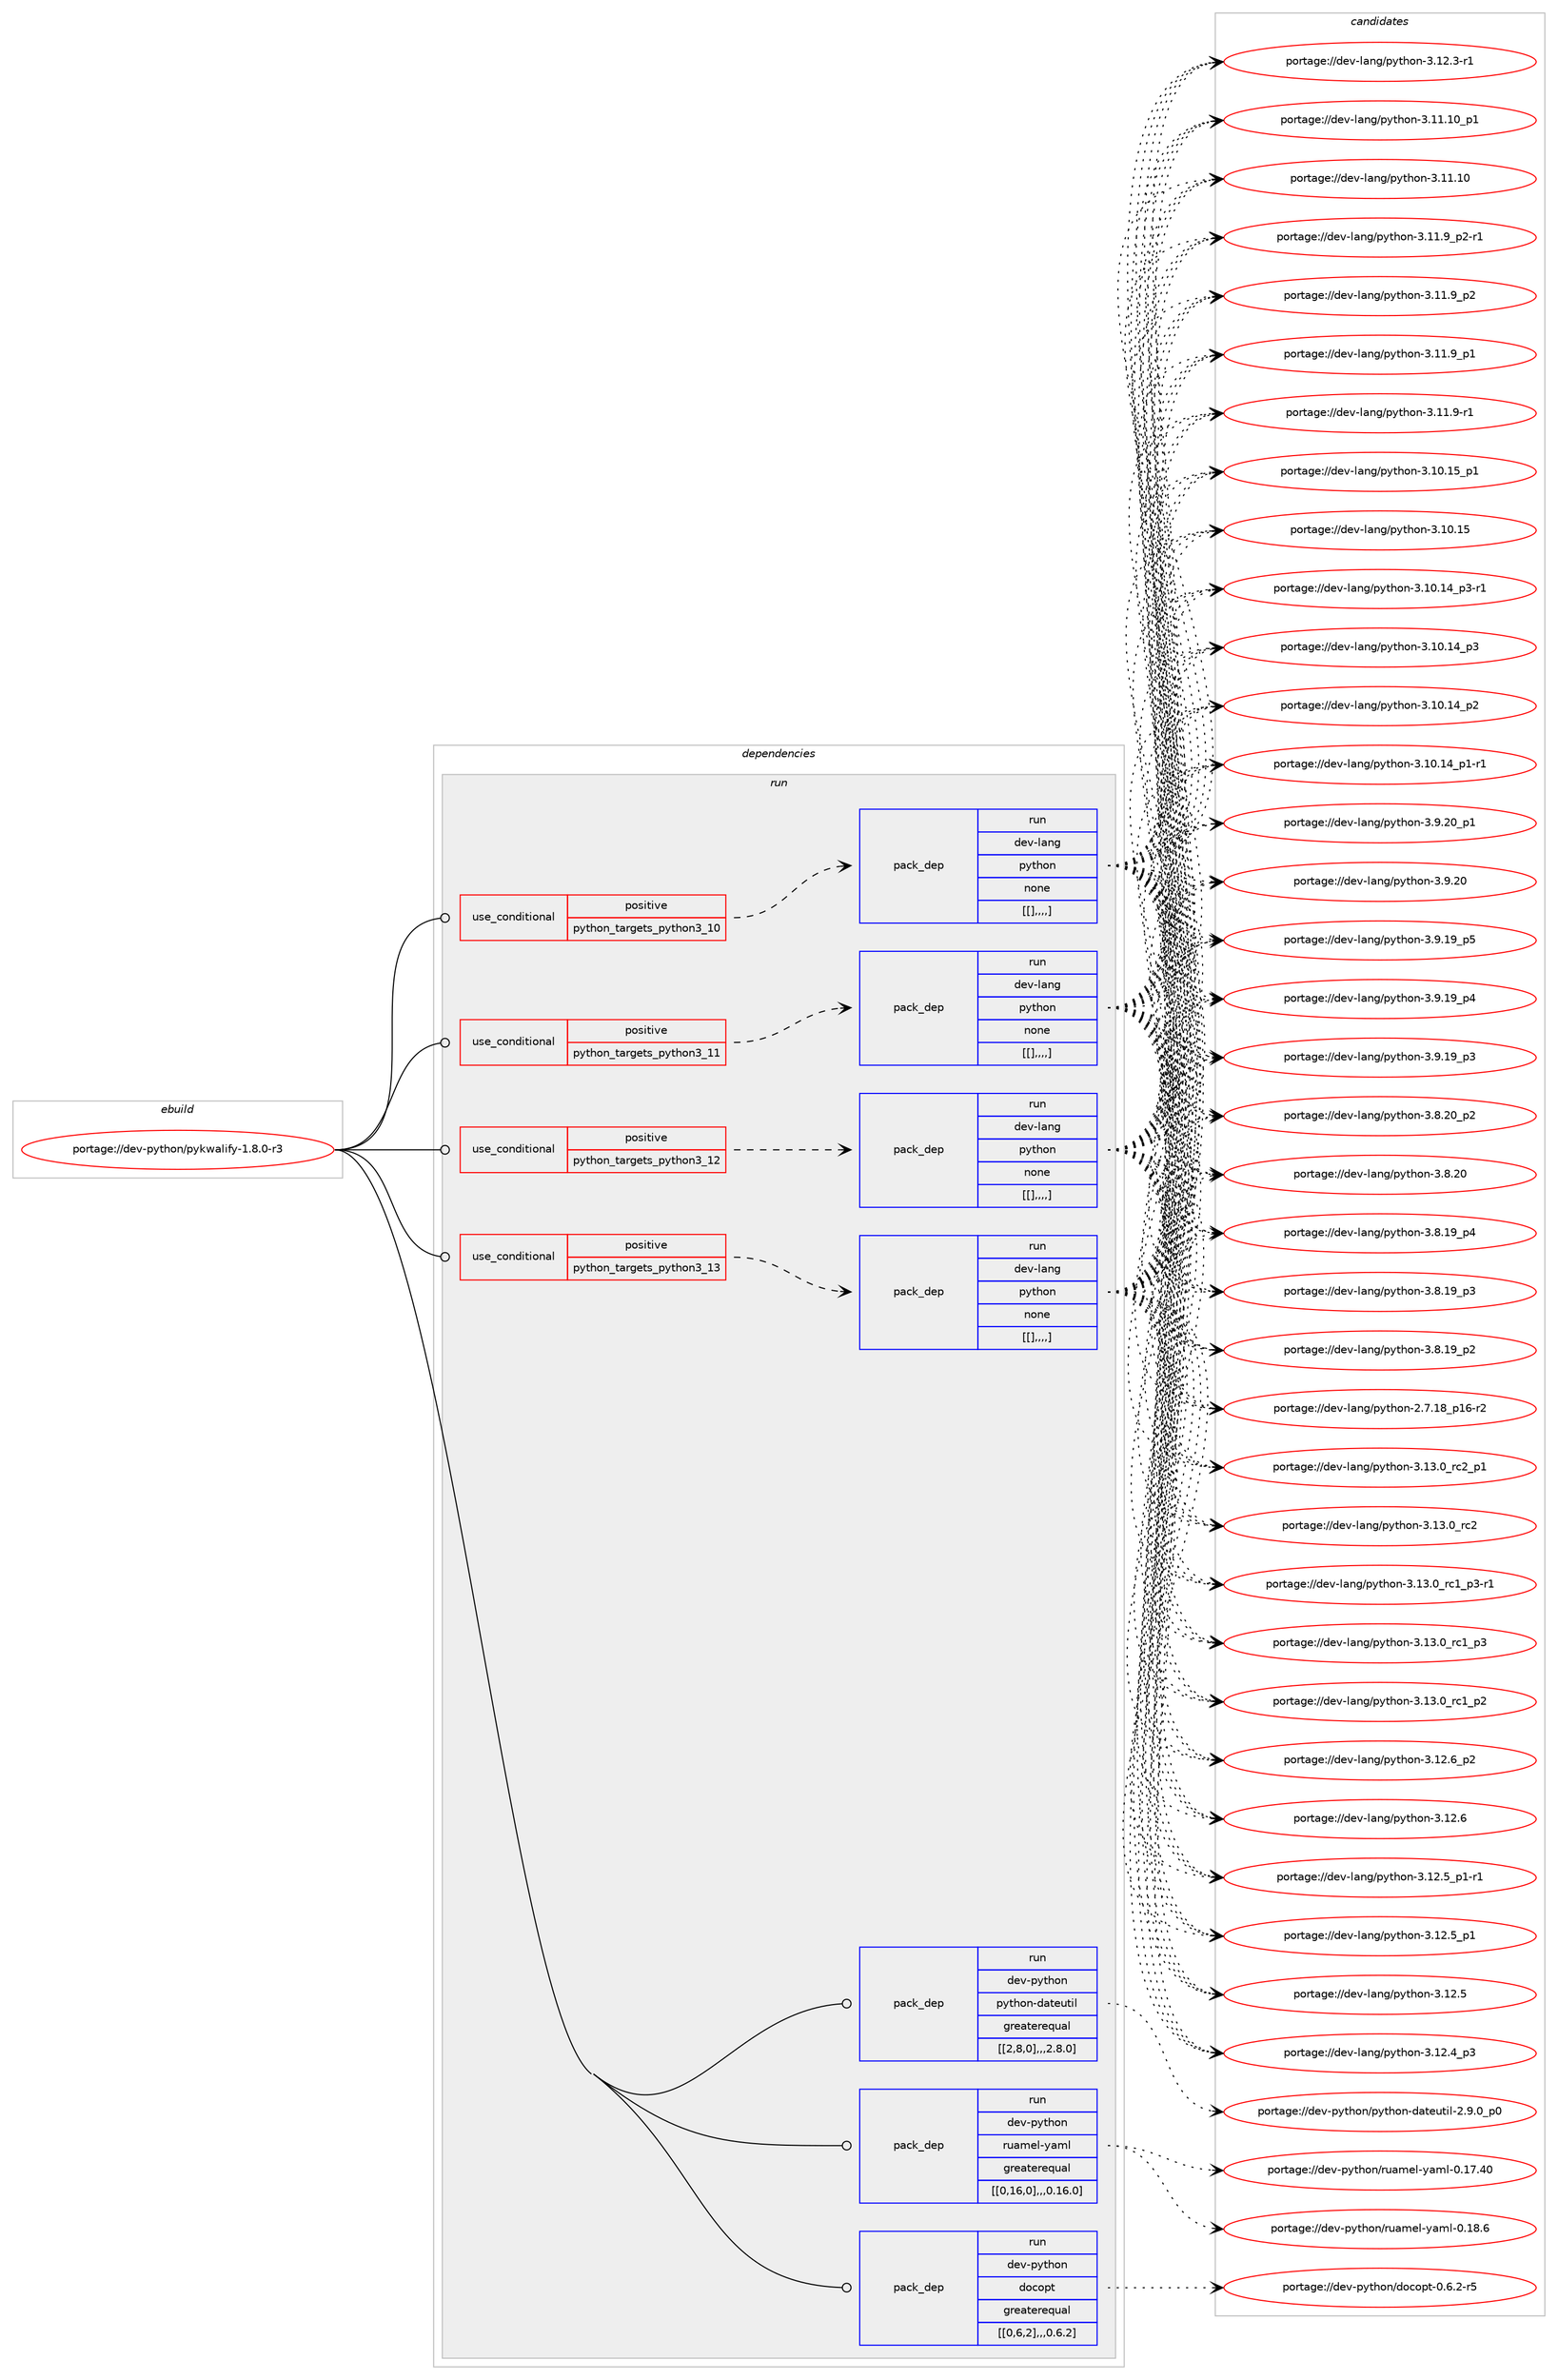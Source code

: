 digraph prolog {

# *************
# Graph options
# *************

newrank=true;
concentrate=true;
compound=true;
graph [rankdir=LR,fontname=Helvetica,fontsize=10,ranksep=1.5];#, ranksep=2.5, nodesep=0.2];
edge  [arrowhead=vee];
node  [fontname=Helvetica,fontsize=10];

# **********
# The ebuild
# **********

subgraph cluster_leftcol {
color=gray;
label=<<i>ebuild</i>>;
id [label="portage://dev-python/pykwalify-1.8.0-r3", color=red, width=4, href="../dev-python/pykwalify-1.8.0-r3.svg"];
}

# ****************
# The dependencies
# ****************

subgraph cluster_midcol {
color=gray;
label=<<i>dependencies</i>>;
subgraph cluster_compile {
fillcolor="#eeeeee";
style=filled;
label=<<i>compile</i>>;
}
subgraph cluster_compileandrun {
fillcolor="#eeeeee";
style=filled;
label=<<i>compile and run</i>>;
}
subgraph cluster_run {
fillcolor="#eeeeee";
style=filled;
label=<<i>run</i>>;
subgraph cond38529 {
dependency159506 [label=<<TABLE BORDER="0" CELLBORDER="1" CELLSPACING="0" CELLPADDING="4"><TR><TD ROWSPAN="3" CELLPADDING="10">use_conditional</TD></TR><TR><TD>positive</TD></TR><TR><TD>python_targets_python3_10</TD></TR></TABLE>>, shape=none, color=red];
subgraph pack119752 {
dependency159507 [label=<<TABLE BORDER="0" CELLBORDER="1" CELLSPACING="0" CELLPADDING="4" WIDTH="220"><TR><TD ROWSPAN="6" CELLPADDING="30">pack_dep</TD></TR><TR><TD WIDTH="110">run</TD></TR><TR><TD>dev-lang</TD></TR><TR><TD>python</TD></TR><TR><TD>none</TD></TR><TR><TD>[[],,,,]</TD></TR></TABLE>>, shape=none, color=blue];
}
dependency159506:e -> dependency159507:w [weight=20,style="dashed",arrowhead="vee"];
}
id:e -> dependency159506:w [weight=20,style="solid",arrowhead="odot"];
subgraph cond38530 {
dependency159508 [label=<<TABLE BORDER="0" CELLBORDER="1" CELLSPACING="0" CELLPADDING="4"><TR><TD ROWSPAN="3" CELLPADDING="10">use_conditional</TD></TR><TR><TD>positive</TD></TR><TR><TD>python_targets_python3_11</TD></TR></TABLE>>, shape=none, color=red];
subgraph pack119753 {
dependency159509 [label=<<TABLE BORDER="0" CELLBORDER="1" CELLSPACING="0" CELLPADDING="4" WIDTH="220"><TR><TD ROWSPAN="6" CELLPADDING="30">pack_dep</TD></TR><TR><TD WIDTH="110">run</TD></TR><TR><TD>dev-lang</TD></TR><TR><TD>python</TD></TR><TR><TD>none</TD></TR><TR><TD>[[],,,,]</TD></TR></TABLE>>, shape=none, color=blue];
}
dependency159508:e -> dependency159509:w [weight=20,style="dashed",arrowhead="vee"];
}
id:e -> dependency159508:w [weight=20,style="solid",arrowhead="odot"];
subgraph cond38531 {
dependency159510 [label=<<TABLE BORDER="0" CELLBORDER="1" CELLSPACING="0" CELLPADDING="4"><TR><TD ROWSPAN="3" CELLPADDING="10">use_conditional</TD></TR><TR><TD>positive</TD></TR><TR><TD>python_targets_python3_12</TD></TR></TABLE>>, shape=none, color=red];
subgraph pack119754 {
dependency159511 [label=<<TABLE BORDER="0" CELLBORDER="1" CELLSPACING="0" CELLPADDING="4" WIDTH="220"><TR><TD ROWSPAN="6" CELLPADDING="30">pack_dep</TD></TR><TR><TD WIDTH="110">run</TD></TR><TR><TD>dev-lang</TD></TR><TR><TD>python</TD></TR><TR><TD>none</TD></TR><TR><TD>[[],,,,]</TD></TR></TABLE>>, shape=none, color=blue];
}
dependency159510:e -> dependency159511:w [weight=20,style="dashed",arrowhead="vee"];
}
id:e -> dependency159510:w [weight=20,style="solid",arrowhead="odot"];
subgraph cond38532 {
dependency159512 [label=<<TABLE BORDER="0" CELLBORDER="1" CELLSPACING="0" CELLPADDING="4"><TR><TD ROWSPAN="3" CELLPADDING="10">use_conditional</TD></TR><TR><TD>positive</TD></TR><TR><TD>python_targets_python3_13</TD></TR></TABLE>>, shape=none, color=red];
subgraph pack119755 {
dependency159513 [label=<<TABLE BORDER="0" CELLBORDER="1" CELLSPACING="0" CELLPADDING="4" WIDTH="220"><TR><TD ROWSPAN="6" CELLPADDING="30">pack_dep</TD></TR><TR><TD WIDTH="110">run</TD></TR><TR><TD>dev-lang</TD></TR><TR><TD>python</TD></TR><TR><TD>none</TD></TR><TR><TD>[[],,,,]</TD></TR></TABLE>>, shape=none, color=blue];
}
dependency159512:e -> dependency159513:w [weight=20,style="dashed",arrowhead="vee"];
}
id:e -> dependency159512:w [weight=20,style="solid",arrowhead="odot"];
subgraph pack119756 {
dependency159514 [label=<<TABLE BORDER="0" CELLBORDER="1" CELLSPACING="0" CELLPADDING="4" WIDTH="220"><TR><TD ROWSPAN="6" CELLPADDING="30">pack_dep</TD></TR><TR><TD WIDTH="110">run</TD></TR><TR><TD>dev-python</TD></TR><TR><TD>docopt</TD></TR><TR><TD>greaterequal</TD></TR><TR><TD>[[0,6,2],,,0.6.2]</TD></TR></TABLE>>, shape=none, color=blue];
}
id:e -> dependency159514:w [weight=20,style="solid",arrowhead="odot"];
subgraph pack119757 {
dependency159515 [label=<<TABLE BORDER="0" CELLBORDER="1" CELLSPACING="0" CELLPADDING="4" WIDTH="220"><TR><TD ROWSPAN="6" CELLPADDING="30">pack_dep</TD></TR><TR><TD WIDTH="110">run</TD></TR><TR><TD>dev-python</TD></TR><TR><TD>python-dateutil</TD></TR><TR><TD>greaterequal</TD></TR><TR><TD>[[2,8,0],,,2.8.0]</TD></TR></TABLE>>, shape=none, color=blue];
}
id:e -> dependency159515:w [weight=20,style="solid",arrowhead="odot"];
subgraph pack119758 {
dependency159516 [label=<<TABLE BORDER="0" CELLBORDER="1" CELLSPACING="0" CELLPADDING="4" WIDTH="220"><TR><TD ROWSPAN="6" CELLPADDING="30">pack_dep</TD></TR><TR><TD WIDTH="110">run</TD></TR><TR><TD>dev-python</TD></TR><TR><TD>ruamel-yaml</TD></TR><TR><TD>greaterequal</TD></TR><TR><TD>[[0,16,0],,,0.16.0]</TD></TR></TABLE>>, shape=none, color=blue];
}
id:e -> dependency159516:w [weight=20,style="solid",arrowhead="odot"];
}
}

# **************
# The candidates
# **************

subgraph cluster_choices {
rank=same;
color=gray;
label=<<i>candidates</i>>;

subgraph choice119752 {
color=black;
nodesep=1;
choice100101118451089711010347112121116104111110455146495146489511499509511249 [label="portage://dev-lang/python-3.13.0_rc2_p1", color=red, width=4,href="../dev-lang/python-3.13.0_rc2_p1.svg"];
choice10010111845108971101034711212111610411111045514649514648951149950 [label="portage://dev-lang/python-3.13.0_rc2", color=red, width=4,href="../dev-lang/python-3.13.0_rc2.svg"];
choice1001011184510897110103471121211161041111104551464951464895114994995112514511449 [label="portage://dev-lang/python-3.13.0_rc1_p3-r1", color=red, width=4,href="../dev-lang/python-3.13.0_rc1_p3-r1.svg"];
choice100101118451089711010347112121116104111110455146495146489511499499511251 [label="portage://dev-lang/python-3.13.0_rc1_p3", color=red, width=4,href="../dev-lang/python-3.13.0_rc1_p3.svg"];
choice100101118451089711010347112121116104111110455146495146489511499499511250 [label="portage://dev-lang/python-3.13.0_rc1_p2", color=red, width=4,href="../dev-lang/python-3.13.0_rc1_p2.svg"];
choice100101118451089711010347112121116104111110455146495046549511250 [label="portage://dev-lang/python-3.12.6_p2", color=red, width=4,href="../dev-lang/python-3.12.6_p2.svg"];
choice10010111845108971101034711212111610411111045514649504654 [label="portage://dev-lang/python-3.12.6", color=red, width=4,href="../dev-lang/python-3.12.6.svg"];
choice1001011184510897110103471121211161041111104551464950465395112494511449 [label="portage://dev-lang/python-3.12.5_p1-r1", color=red, width=4,href="../dev-lang/python-3.12.5_p1-r1.svg"];
choice100101118451089711010347112121116104111110455146495046539511249 [label="portage://dev-lang/python-3.12.5_p1", color=red, width=4,href="../dev-lang/python-3.12.5_p1.svg"];
choice10010111845108971101034711212111610411111045514649504653 [label="portage://dev-lang/python-3.12.5", color=red, width=4,href="../dev-lang/python-3.12.5.svg"];
choice100101118451089711010347112121116104111110455146495046529511251 [label="portage://dev-lang/python-3.12.4_p3", color=red, width=4,href="../dev-lang/python-3.12.4_p3.svg"];
choice100101118451089711010347112121116104111110455146495046514511449 [label="portage://dev-lang/python-3.12.3-r1", color=red, width=4,href="../dev-lang/python-3.12.3-r1.svg"];
choice10010111845108971101034711212111610411111045514649494649489511249 [label="portage://dev-lang/python-3.11.10_p1", color=red, width=4,href="../dev-lang/python-3.11.10_p1.svg"];
choice1001011184510897110103471121211161041111104551464949464948 [label="portage://dev-lang/python-3.11.10", color=red, width=4,href="../dev-lang/python-3.11.10.svg"];
choice1001011184510897110103471121211161041111104551464949465795112504511449 [label="portage://dev-lang/python-3.11.9_p2-r1", color=red, width=4,href="../dev-lang/python-3.11.9_p2-r1.svg"];
choice100101118451089711010347112121116104111110455146494946579511250 [label="portage://dev-lang/python-3.11.9_p2", color=red, width=4,href="../dev-lang/python-3.11.9_p2.svg"];
choice100101118451089711010347112121116104111110455146494946579511249 [label="portage://dev-lang/python-3.11.9_p1", color=red, width=4,href="../dev-lang/python-3.11.9_p1.svg"];
choice100101118451089711010347112121116104111110455146494946574511449 [label="portage://dev-lang/python-3.11.9-r1", color=red, width=4,href="../dev-lang/python-3.11.9-r1.svg"];
choice10010111845108971101034711212111610411111045514649484649539511249 [label="portage://dev-lang/python-3.10.15_p1", color=red, width=4,href="../dev-lang/python-3.10.15_p1.svg"];
choice1001011184510897110103471121211161041111104551464948464953 [label="portage://dev-lang/python-3.10.15", color=red, width=4,href="../dev-lang/python-3.10.15.svg"];
choice100101118451089711010347112121116104111110455146494846495295112514511449 [label="portage://dev-lang/python-3.10.14_p3-r1", color=red, width=4,href="../dev-lang/python-3.10.14_p3-r1.svg"];
choice10010111845108971101034711212111610411111045514649484649529511251 [label="portage://dev-lang/python-3.10.14_p3", color=red, width=4,href="../dev-lang/python-3.10.14_p3.svg"];
choice10010111845108971101034711212111610411111045514649484649529511250 [label="portage://dev-lang/python-3.10.14_p2", color=red, width=4,href="../dev-lang/python-3.10.14_p2.svg"];
choice100101118451089711010347112121116104111110455146494846495295112494511449 [label="portage://dev-lang/python-3.10.14_p1-r1", color=red, width=4,href="../dev-lang/python-3.10.14_p1-r1.svg"];
choice100101118451089711010347112121116104111110455146574650489511249 [label="portage://dev-lang/python-3.9.20_p1", color=red, width=4,href="../dev-lang/python-3.9.20_p1.svg"];
choice10010111845108971101034711212111610411111045514657465048 [label="portage://dev-lang/python-3.9.20", color=red, width=4,href="../dev-lang/python-3.9.20.svg"];
choice100101118451089711010347112121116104111110455146574649579511253 [label="portage://dev-lang/python-3.9.19_p5", color=red, width=4,href="../dev-lang/python-3.9.19_p5.svg"];
choice100101118451089711010347112121116104111110455146574649579511252 [label="portage://dev-lang/python-3.9.19_p4", color=red, width=4,href="../dev-lang/python-3.9.19_p4.svg"];
choice100101118451089711010347112121116104111110455146574649579511251 [label="portage://dev-lang/python-3.9.19_p3", color=red, width=4,href="../dev-lang/python-3.9.19_p3.svg"];
choice100101118451089711010347112121116104111110455146564650489511250 [label="portage://dev-lang/python-3.8.20_p2", color=red, width=4,href="../dev-lang/python-3.8.20_p2.svg"];
choice10010111845108971101034711212111610411111045514656465048 [label="portage://dev-lang/python-3.8.20", color=red, width=4,href="../dev-lang/python-3.8.20.svg"];
choice100101118451089711010347112121116104111110455146564649579511252 [label="portage://dev-lang/python-3.8.19_p4", color=red, width=4,href="../dev-lang/python-3.8.19_p4.svg"];
choice100101118451089711010347112121116104111110455146564649579511251 [label="portage://dev-lang/python-3.8.19_p3", color=red, width=4,href="../dev-lang/python-3.8.19_p3.svg"];
choice100101118451089711010347112121116104111110455146564649579511250 [label="portage://dev-lang/python-3.8.19_p2", color=red, width=4,href="../dev-lang/python-3.8.19_p2.svg"];
choice100101118451089711010347112121116104111110455046554649569511249544511450 [label="portage://dev-lang/python-2.7.18_p16-r2", color=red, width=4,href="../dev-lang/python-2.7.18_p16-r2.svg"];
dependency159507:e -> choice100101118451089711010347112121116104111110455146495146489511499509511249:w [style=dotted,weight="100"];
dependency159507:e -> choice10010111845108971101034711212111610411111045514649514648951149950:w [style=dotted,weight="100"];
dependency159507:e -> choice1001011184510897110103471121211161041111104551464951464895114994995112514511449:w [style=dotted,weight="100"];
dependency159507:e -> choice100101118451089711010347112121116104111110455146495146489511499499511251:w [style=dotted,weight="100"];
dependency159507:e -> choice100101118451089711010347112121116104111110455146495146489511499499511250:w [style=dotted,weight="100"];
dependency159507:e -> choice100101118451089711010347112121116104111110455146495046549511250:w [style=dotted,weight="100"];
dependency159507:e -> choice10010111845108971101034711212111610411111045514649504654:w [style=dotted,weight="100"];
dependency159507:e -> choice1001011184510897110103471121211161041111104551464950465395112494511449:w [style=dotted,weight="100"];
dependency159507:e -> choice100101118451089711010347112121116104111110455146495046539511249:w [style=dotted,weight="100"];
dependency159507:e -> choice10010111845108971101034711212111610411111045514649504653:w [style=dotted,weight="100"];
dependency159507:e -> choice100101118451089711010347112121116104111110455146495046529511251:w [style=dotted,weight="100"];
dependency159507:e -> choice100101118451089711010347112121116104111110455146495046514511449:w [style=dotted,weight="100"];
dependency159507:e -> choice10010111845108971101034711212111610411111045514649494649489511249:w [style=dotted,weight="100"];
dependency159507:e -> choice1001011184510897110103471121211161041111104551464949464948:w [style=dotted,weight="100"];
dependency159507:e -> choice1001011184510897110103471121211161041111104551464949465795112504511449:w [style=dotted,weight="100"];
dependency159507:e -> choice100101118451089711010347112121116104111110455146494946579511250:w [style=dotted,weight="100"];
dependency159507:e -> choice100101118451089711010347112121116104111110455146494946579511249:w [style=dotted,weight="100"];
dependency159507:e -> choice100101118451089711010347112121116104111110455146494946574511449:w [style=dotted,weight="100"];
dependency159507:e -> choice10010111845108971101034711212111610411111045514649484649539511249:w [style=dotted,weight="100"];
dependency159507:e -> choice1001011184510897110103471121211161041111104551464948464953:w [style=dotted,weight="100"];
dependency159507:e -> choice100101118451089711010347112121116104111110455146494846495295112514511449:w [style=dotted,weight="100"];
dependency159507:e -> choice10010111845108971101034711212111610411111045514649484649529511251:w [style=dotted,weight="100"];
dependency159507:e -> choice10010111845108971101034711212111610411111045514649484649529511250:w [style=dotted,weight="100"];
dependency159507:e -> choice100101118451089711010347112121116104111110455146494846495295112494511449:w [style=dotted,weight="100"];
dependency159507:e -> choice100101118451089711010347112121116104111110455146574650489511249:w [style=dotted,weight="100"];
dependency159507:e -> choice10010111845108971101034711212111610411111045514657465048:w [style=dotted,weight="100"];
dependency159507:e -> choice100101118451089711010347112121116104111110455146574649579511253:w [style=dotted,weight="100"];
dependency159507:e -> choice100101118451089711010347112121116104111110455146574649579511252:w [style=dotted,weight="100"];
dependency159507:e -> choice100101118451089711010347112121116104111110455146574649579511251:w [style=dotted,weight="100"];
dependency159507:e -> choice100101118451089711010347112121116104111110455146564650489511250:w [style=dotted,weight="100"];
dependency159507:e -> choice10010111845108971101034711212111610411111045514656465048:w [style=dotted,weight="100"];
dependency159507:e -> choice100101118451089711010347112121116104111110455146564649579511252:w [style=dotted,weight="100"];
dependency159507:e -> choice100101118451089711010347112121116104111110455146564649579511251:w [style=dotted,weight="100"];
dependency159507:e -> choice100101118451089711010347112121116104111110455146564649579511250:w [style=dotted,weight="100"];
dependency159507:e -> choice100101118451089711010347112121116104111110455046554649569511249544511450:w [style=dotted,weight="100"];
}
subgraph choice119753 {
color=black;
nodesep=1;
choice100101118451089711010347112121116104111110455146495146489511499509511249 [label="portage://dev-lang/python-3.13.0_rc2_p1", color=red, width=4,href="../dev-lang/python-3.13.0_rc2_p1.svg"];
choice10010111845108971101034711212111610411111045514649514648951149950 [label="portage://dev-lang/python-3.13.0_rc2", color=red, width=4,href="../dev-lang/python-3.13.0_rc2.svg"];
choice1001011184510897110103471121211161041111104551464951464895114994995112514511449 [label="portage://dev-lang/python-3.13.0_rc1_p3-r1", color=red, width=4,href="../dev-lang/python-3.13.0_rc1_p3-r1.svg"];
choice100101118451089711010347112121116104111110455146495146489511499499511251 [label="portage://dev-lang/python-3.13.0_rc1_p3", color=red, width=4,href="../dev-lang/python-3.13.0_rc1_p3.svg"];
choice100101118451089711010347112121116104111110455146495146489511499499511250 [label="portage://dev-lang/python-3.13.0_rc1_p2", color=red, width=4,href="../dev-lang/python-3.13.0_rc1_p2.svg"];
choice100101118451089711010347112121116104111110455146495046549511250 [label="portage://dev-lang/python-3.12.6_p2", color=red, width=4,href="../dev-lang/python-3.12.6_p2.svg"];
choice10010111845108971101034711212111610411111045514649504654 [label="portage://dev-lang/python-3.12.6", color=red, width=4,href="../dev-lang/python-3.12.6.svg"];
choice1001011184510897110103471121211161041111104551464950465395112494511449 [label="portage://dev-lang/python-3.12.5_p1-r1", color=red, width=4,href="../dev-lang/python-3.12.5_p1-r1.svg"];
choice100101118451089711010347112121116104111110455146495046539511249 [label="portage://dev-lang/python-3.12.5_p1", color=red, width=4,href="../dev-lang/python-3.12.5_p1.svg"];
choice10010111845108971101034711212111610411111045514649504653 [label="portage://dev-lang/python-3.12.5", color=red, width=4,href="../dev-lang/python-3.12.5.svg"];
choice100101118451089711010347112121116104111110455146495046529511251 [label="portage://dev-lang/python-3.12.4_p3", color=red, width=4,href="../dev-lang/python-3.12.4_p3.svg"];
choice100101118451089711010347112121116104111110455146495046514511449 [label="portage://dev-lang/python-3.12.3-r1", color=red, width=4,href="../dev-lang/python-3.12.3-r1.svg"];
choice10010111845108971101034711212111610411111045514649494649489511249 [label="portage://dev-lang/python-3.11.10_p1", color=red, width=4,href="../dev-lang/python-3.11.10_p1.svg"];
choice1001011184510897110103471121211161041111104551464949464948 [label="portage://dev-lang/python-3.11.10", color=red, width=4,href="../dev-lang/python-3.11.10.svg"];
choice1001011184510897110103471121211161041111104551464949465795112504511449 [label="portage://dev-lang/python-3.11.9_p2-r1", color=red, width=4,href="../dev-lang/python-3.11.9_p2-r1.svg"];
choice100101118451089711010347112121116104111110455146494946579511250 [label="portage://dev-lang/python-3.11.9_p2", color=red, width=4,href="../dev-lang/python-3.11.9_p2.svg"];
choice100101118451089711010347112121116104111110455146494946579511249 [label="portage://dev-lang/python-3.11.9_p1", color=red, width=4,href="../dev-lang/python-3.11.9_p1.svg"];
choice100101118451089711010347112121116104111110455146494946574511449 [label="portage://dev-lang/python-3.11.9-r1", color=red, width=4,href="../dev-lang/python-3.11.9-r1.svg"];
choice10010111845108971101034711212111610411111045514649484649539511249 [label="portage://dev-lang/python-3.10.15_p1", color=red, width=4,href="../dev-lang/python-3.10.15_p1.svg"];
choice1001011184510897110103471121211161041111104551464948464953 [label="portage://dev-lang/python-3.10.15", color=red, width=4,href="../dev-lang/python-3.10.15.svg"];
choice100101118451089711010347112121116104111110455146494846495295112514511449 [label="portage://dev-lang/python-3.10.14_p3-r1", color=red, width=4,href="../dev-lang/python-3.10.14_p3-r1.svg"];
choice10010111845108971101034711212111610411111045514649484649529511251 [label="portage://dev-lang/python-3.10.14_p3", color=red, width=4,href="../dev-lang/python-3.10.14_p3.svg"];
choice10010111845108971101034711212111610411111045514649484649529511250 [label="portage://dev-lang/python-3.10.14_p2", color=red, width=4,href="../dev-lang/python-3.10.14_p2.svg"];
choice100101118451089711010347112121116104111110455146494846495295112494511449 [label="portage://dev-lang/python-3.10.14_p1-r1", color=red, width=4,href="../dev-lang/python-3.10.14_p1-r1.svg"];
choice100101118451089711010347112121116104111110455146574650489511249 [label="portage://dev-lang/python-3.9.20_p1", color=red, width=4,href="../dev-lang/python-3.9.20_p1.svg"];
choice10010111845108971101034711212111610411111045514657465048 [label="portage://dev-lang/python-3.9.20", color=red, width=4,href="../dev-lang/python-3.9.20.svg"];
choice100101118451089711010347112121116104111110455146574649579511253 [label="portage://dev-lang/python-3.9.19_p5", color=red, width=4,href="../dev-lang/python-3.9.19_p5.svg"];
choice100101118451089711010347112121116104111110455146574649579511252 [label="portage://dev-lang/python-3.9.19_p4", color=red, width=4,href="../dev-lang/python-3.9.19_p4.svg"];
choice100101118451089711010347112121116104111110455146574649579511251 [label="portage://dev-lang/python-3.9.19_p3", color=red, width=4,href="../dev-lang/python-3.9.19_p3.svg"];
choice100101118451089711010347112121116104111110455146564650489511250 [label="portage://dev-lang/python-3.8.20_p2", color=red, width=4,href="../dev-lang/python-3.8.20_p2.svg"];
choice10010111845108971101034711212111610411111045514656465048 [label="portage://dev-lang/python-3.8.20", color=red, width=4,href="../dev-lang/python-3.8.20.svg"];
choice100101118451089711010347112121116104111110455146564649579511252 [label="portage://dev-lang/python-3.8.19_p4", color=red, width=4,href="../dev-lang/python-3.8.19_p4.svg"];
choice100101118451089711010347112121116104111110455146564649579511251 [label="portage://dev-lang/python-3.8.19_p3", color=red, width=4,href="../dev-lang/python-3.8.19_p3.svg"];
choice100101118451089711010347112121116104111110455146564649579511250 [label="portage://dev-lang/python-3.8.19_p2", color=red, width=4,href="../dev-lang/python-3.8.19_p2.svg"];
choice100101118451089711010347112121116104111110455046554649569511249544511450 [label="portage://dev-lang/python-2.7.18_p16-r2", color=red, width=4,href="../dev-lang/python-2.7.18_p16-r2.svg"];
dependency159509:e -> choice100101118451089711010347112121116104111110455146495146489511499509511249:w [style=dotted,weight="100"];
dependency159509:e -> choice10010111845108971101034711212111610411111045514649514648951149950:w [style=dotted,weight="100"];
dependency159509:e -> choice1001011184510897110103471121211161041111104551464951464895114994995112514511449:w [style=dotted,weight="100"];
dependency159509:e -> choice100101118451089711010347112121116104111110455146495146489511499499511251:w [style=dotted,weight="100"];
dependency159509:e -> choice100101118451089711010347112121116104111110455146495146489511499499511250:w [style=dotted,weight="100"];
dependency159509:e -> choice100101118451089711010347112121116104111110455146495046549511250:w [style=dotted,weight="100"];
dependency159509:e -> choice10010111845108971101034711212111610411111045514649504654:w [style=dotted,weight="100"];
dependency159509:e -> choice1001011184510897110103471121211161041111104551464950465395112494511449:w [style=dotted,weight="100"];
dependency159509:e -> choice100101118451089711010347112121116104111110455146495046539511249:w [style=dotted,weight="100"];
dependency159509:e -> choice10010111845108971101034711212111610411111045514649504653:w [style=dotted,weight="100"];
dependency159509:e -> choice100101118451089711010347112121116104111110455146495046529511251:w [style=dotted,weight="100"];
dependency159509:e -> choice100101118451089711010347112121116104111110455146495046514511449:w [style=dotted,weight="100"];
dependency159509:e -> choice10010111845108971101034711212111610411111045514649494649489511249:w [style=dotted,weight="100"];
dependency159509:e -> choice1001011184510897110103471121211161041111104551464949464948:w [style=dotted,weight="100"];
dependency159509:e -> choice1001011184510897110103471121211161041111104551464949465795112504511449:w [style=dotted,weight="100"];
dependency159509:e -> choice100101118451089711010347112121116104111110455146494946579511250:w [style=dotted,weight="100"];
dependency159509:e -> choice100101118451089711010347112121116104111110455146494946579511249:w [style=dotted,weight="100"];
dependency159509:e -> choice100101118451089711010347112121116104111110455146494946574511449:w [style=dotted,weight="100"];
dependency159509:e -> choice10010111845108971101034711212111610411111045514649484649539511249:w [style=dotted,weight="100"];
dependency159509:e -> choice1001011184510897110103471121211161041111104551464948464953:w [style=dotted,weight="100"];
dependency159509:e -> choice100101118451089711010347112121116104111110455146494846495295112514511449:w [style=dotted,weight="100"];
dependency159509:e -> choice10010111845108971101034711212111610411111045514649484649529511251:w [style=dotted,weight="100"];
dependency159509:e -> choice10010111845108971101034711212111610411111045514649484649529511250:w [style=dotted,weight="100"];
dependency159509:e -> choice100101118451089711010347112121116104111110455146494846495295112494511449:w [style=dotted,weight="100"];
dependency159509:e -> choice100101118451089711010347112121116104111110455146574650489511249:w [style=dotted,weight="100"];
dependency159509:e -> choice10010111845108971101034711212111610411111045514657465048:w [style=dotted,weight="100"];
dependency159509:e -> choice100101118451089711010347112121116104111110455146574649579511253:w [style=dotted,weight="100"];
dependency159509:e -> choice100101118451089711010347112121116104111110455146574649579511252:w [style=dotted,weight="100"];
dependency159509:e -> choice100101118451089711010347112121116104111110455146574649579511251:w [style=dotted,weight="100"];
dependency159509:e -> choice100101118451089711010347112121116104111110455146564650489511250:w [style=dotted,weight="100"];
dependency159509:e -> choice10010111845108971101034711212111610411111045514656465048:w [style=dotted,weight="100"];
dependency159509:e -> choice100101118451089711010347112121116104111110455146564649579511252:w [style=dotted,weight="100"];
dependency159509:e -> choice100101118451089711010347112121116104111110455146564649579511251:w [style=dotted,weight="100"];
dependency159509:e -> choice100101118451089711010347112121116104111110455146564649579511250:w [style=dotted,weight="100"];
dependency159509:e -> choice100101118451089711010347112121116104111110455046554649569511249544511450:w [style=dotted,weight="100"];
}
subgraph choice119754 {
color=black;
nodesep=1;
choice100101118451089711010347112121116104111110455146495146489511499509511249 [label="portage://dev-lang/python-3.13.0_rc2_p1", color=red, width=4,href="../dev-lang/python-3.13.0_rc2_p1.svg"];
choice10010111845108971101034711212111610411111045514649514648951149950 [label="portage://dev-lang/python-3.13.0_rc2", color=red, width=4,href="../dev-lang/python-3.13.0_rc2.svg"];
choice1001011184510897110103471121211161041111104551464951464895114994995112514511449 [label="portage://dev-lang/python-3.13.0_rc1_p3-r1", color=red, width=4,href="../dev-lang/python-3.13.0_rc1_p3-r1.svg"];
choice100101118451089711010347112121116104111110455146495146489511499499511251 [label="portage://dev-lang/python-3.13.0_rc1_p3", color=red, width=4,href="../dev-lang/python-3.13.0_rc1_p3.svg"];
choice100101118451089711010347112121116104111110455146495146489511499499511250 [label="portage://dev-lang/python-3.13.0_rc1_p2", color=red, width=4,href="../dev-lang/python-3.13.0_rc1_p2.svg"];
choice100101118451089711010347112121116104111110455146495046549511250 [label="portage://dev-lang/python-3.12.6_p2", color=red, width=4,href="../dev-lang/python-3.12.6_p2.svg"];
choice10010111845108971101034711212111610411111045514649504654 [label="portage://dev-lang/python-3.12.6", color=red, width=4,href="../dev-lang/python-3.12.6.svg"];
choice1001011184510897110103471121211161041111104551464950465395112494511449 [label="portage://dev-lang/python-3.12.5_p1-r1", color=red, width=4,href="../dev-lang/python-3.12.5_p1-r1.svg"];
choice100101118451089711010347112121116104111110455146495046539511249 [label="portage://dev-lang/python-3.12.5_p1", color=red, width=4,href="../dev-lang/python-3.12.5_p1.svg"];
choice10010111845108971101034711212111610411111045514649504653 [label="portage://dev-lang/python-3.12.5", color=red, width=4,href="../dev-lang/python-3.12.5.svg"];
choice100101118451089711010347112121116104111110455146495046529511251 [label="portage://dev-lang/python-3.12.4_p3", color=red, width=4,href="../dev-lang/python-3.12.4_p3.svg"];
choice100101118451089711010347112121116104111110455146495046514511449 [label="portage://dev-lang/python-3.12.3-r1", color=red, width=4,href="../dev-lang/python-3.12.3-r1.svg"];
choice10010111845108971101034711212111610411111045514649494649489511249 [label="portage://dev-lang/python-3.11.10_p1", color=red, width=4,href="../dev-lang/python-3.11.10_p1.svg"];
choice1001011184510897110103471121211161041111104551464949464948 [label="portage://dev-lang/python-3.11.10", color=red, width=4,href="../dev-lang/python-3.11.10.svg"];
choice1001011184510897110103471121211161041111104551464949465795112504511449 [label="portage://dev-lang/python-3.11.9_p2-r1", color=red, width=4,href="../dev-lang/python-3.11.9_p2-r1.svg"];
choice100101118451089711010347112121116104111110455146494946579511250 [label="portage://dev-lang/python-3.11.9_p2", color=red, width=4,href="../dev-lang/python-3.11.9_p2.svg"];
choice100101118451089711010347112121116104111110455146494946579511249 [label="portage://dev-lang/python-3.11.9_p1", color=red, width=4,href="../dev-lang/python-3.11.9_p1.svg"];
choice100101118451089711010347112121116104111110455146494946574511449 [label="portage://dev-lang/python-3.11.9-r1", color=red, width=4,href="../dev-lang/python-3.11.9-r1.svg"];
choice10010111845108971101034711212111610411111045514649484649539511249 [label="portage://dev-lang/python-3.10.15_p1", color=red, width=4,href="../dev-lang/python-3.10.15_p1.svg"];
choice1001011184510897110103471121211161041111104551464948464953 [label="portage://dev-lang/python-3.10.15", color=red, width=4,href="../dev-lang/python-3.10.15.svg"];
choice100101118451089711010347112121116104111110455146494846495295112514511449 [label="portage://dev-lang/python-3.10.14_p3-r1", color=red, width=4,href="../dev-lang/python-3.10.14_p3-r1.svg"];
choice10010111845108971101034711212111610411111045514649484649529511251 [label="portage://dev-lang/python-3.10.14_p3", color=red, width=4,href="../dev-lang/python-3.10.14_p3.svg"];
choice10010111845108971101034711212111610411111045514649484649529511250 [label="portage://dev-lang/python-3.10.14_p2", color=red, width=4,href="../dev-lang/python-3.10.14_p2.svg"];
choice100101118451089711010347112121116104111110455146494846495295112494511449 [label="portage://dev-lang/python-3.10.14_p1-r1", color=red, width=4,href="../dev-lang/python-3.10.14_p1-r1.svg"];
choice100101118451089711010347112121116104111110455146574650489511249 [label="portage://dev-lang/python-3.9.20_p1", color=red, width=4,href="../dev-lang/python-3.9.20_p1.svg"];
choice10010111845108971101034711212111610411111045514657465048 [label="portage://dev-lang/python-3.9.20", color=red, width=4,href="../dev-lang/python-3.9.20.svg"];
choice100101118451089711010347112121116104111110455146574649579511253 [label="portage://dev-lang/python-3.9.19_p5", color=red, width=4,href="../dev-lang/python-3.9.19_p5.svg"];
choice100101118451089711010347112121116104111110455146574649579511252 [label="portage://dev-lang/python-3.9.19_p4", color=red, width=4,href="../dev-lang/python-3.9.19_p4.svg"];
choice100101118451089711010347112121116104111110455146574649579511251 [label="portage://dev-lang/python-3.9.19_p3", color=red, width=4,href="../dev-lang/python-3.9.19_p3.svg"];
choice100101118451089711010347112121116104111110455146564650489511250 [label="portage://dev-lang/python-3.8.20_p2", color=red, width=4,href="../dev-lang/python-3.8.20_p2.svg"];
choice10010111845108971101034711212111610411111045514656465048 [label="portage://dev-lang/python-3.8.20", color=red, width=4,href="../dev-lang/python-3.8.20.svg"];
choice100101118451089711010347112121116104111110455146564649579511252 [label="portage://dev-lang/python-3.8.19_p4", color=red, width=4,href="../dev-lang/python-3.8.19_p4.svg"];
choice100101118451089711010347112121116104111110455146564649579511251 [label="portage://dev-lang/python-3.8.19_p3", color=red, width=4,href="../dev-lang/python-3.8.19_p3.svg"];
choice100101118451089711010347112121116104111110455146564649579511250 [label="portage://dev-lang/python-3.8.19_p2", color=red, width=4,href="../dev-lang/python-3.8.19_p2.svg"];
choice100101118451089711010347112121116104111110455046554649569511249544511450 [label="portage://dev-lang/python-2.7.18_p16-r2", color=red, width=4,href="../dev-lang/python-2.7.18_p16-r2.svg"];
dependency159511:e -> choice100101118451089711010347112121116104111110455146495146489511499509511249:w [style=dotted,weight="100"];
dependency159511:e -> choice10010111845108971101034711212111610411111045514649514648951149950:w [style=dotted,weight="100"];
dependency159511:e -> choice1001011184510897110103471121211161041111104551464951464895114994995112514511449:w [style=dotted,weight="100"];
dependency159511:e -> choice100101118451089711010347112121116104111110455146495146489511499499511251:w [style=dotted,weight="100"];
dependency159511:e -> choice100101118451089711010347112121116104111110455146495146489511499499511250:w [style=dotted,weight="100"];
dependency159511:e -> choice100101118451089711010347112121116104111110455146495046549511250:w [style=dotted,weight="100"];
dependency159511:e -> choice10010111845108971101034711212111610411111045514649504654:w [style=dotted,weight="100"];
dependency159511:e -> choice1001011184510897110103471121211161041111104551464950465395112494511449:w [style=dotted,weight="100"];
dependency159511:e -> choice100101118451089711010347112121116104111110455146495046539511249:w [style=dotted,weight="100"];
dependency159511:e -> choice10010111845108971101034711212111610411111045514649504653:w [style=dotted,weight="100"];
dependency159511:e -> choice100101118451089711010347112121116104111110455146495046529511251:w [style=dotted,weight="100"];
dependency159511:e -> choice100101118451089711010347112121116104111110455146495046514511449:w [style=dotted,weight="100"];
dependency159511:e -> choice10010111845108971101034711212111610411111045514649494649489511249:w [style=dotted,weight="100"];
dependency159511:e -> choice1001011184510897110103471121211161041111104551464949464948:w [style=dotted,weight="100"];
dependency159511:e -> choice1001011184510897110103471121211161041111104551464949465795112504511449:w [style=dotted,weight="100"];
dependency159511:e -> choice100101118451089711010347112121116104111110455146494946579511250:w [style=dotted,weight="100"];
dependency159511:e -> choice100101118451089711010347112121116104111110455146494946579511249:w [style=dotted,weight="100"];
dependency159511:e -> choice100101118451089711010347112121116104111110455146494946574511449:w [style=dotted,weight="100"];
dependency159511:e -> choice10010111845108971101034711212111610411111045514649484649539511249:w [style=dotted,weight="100"];
dependency159511:e -> choice1001011184510897110103471121211161041111104551464948464953:w [style=dotted,weight="100"];
dependency159511:e -> choice100101118451089711010347112121116104111110455146494846495295112514511449:w [style=dotted,weight="100"];
dependency159511:e -> choice10010111845108971101034711212111610411111045514649484649529511251:w [style=dotted,weight="100"];
dependency159511:e -> choice10010111845108971101034711212111610411111045514649484649529511250:w [style=dotted,weight="100"];
dependency159511:e -> choice100101118451089711010347112121116104111110455146494846495295112494511449:w [style=dotted,weight="100"];
dependency159511:e -> choice100101118451089711010347112121116104111110455146574650489511249:w [style=dotted,weight="100"];
dependency159511:e -> choice10010111845108971101034711212111610411111045514657465048:w [style=dotted,weight="100"];
dependency159511:e -> choice100101118451089711010347112121116104111110455146574649579511253:w [style=dotted,weight="100"];
dependency159511:e -> choice100101118451089711010347112121116104111110455146574649579511252:w [style=dotted,weight="100"];
dependency159511:e -> choice100101118451089711010347112121116104111110455146574649579511251:w [style=dotted,weight="100"];
dependency159511:e -> choice100101118451089711010347112121116104111110455146564650489511250:w [style=dotted,weight="100"];
dependency159511:e -> choice10010111845108971101034711212111610411111045514656465048:w [style=dotted,weight="100"];
dependency159511:e -> choice100101118451089711010347112121116104111110455146564649579511252:w [style=dotted,weight="100"];
dependency159511:e -> choice100101118451089711010347112121116104111110455146564649579511251:w [style=dotted,weight="100"];
dependency159511:e -> choice100101118451089711010347112121116104111110455146564649579511250:w [style=dotted,weight="100"];
dependency159511:e -> choice100101118451089711010347112121116104111110455046554649569511249544511450:w [style=dotted,weight="100"];
}
subgraph choice119755 {
color=black;
nodesep=1;
choice100101118451089711010347112121116104111110455146495146489511499509511249 [label="portage://dev-lang/python-3.13.0_rc2_p1", color=red, width=4,href="../dev-lang/python-3.13.0_rc2_p1.svg"];
choice10010111845108971101034711212111610411111045514649514648951149950 [label="portage://dev-lang/python-3.13.0_rc2", color=red, width=4,href="../dev-lang/python-3.13.0_rc2.svg"];
choice1001011184510897110103471121211161041111104551464951464895114994995112514511449 [label="portage://dev-lang/python-3.13.0_rc1_p3-r1", color=red, width=4,href="../dev-lang/python-3.13.0_rc1_p3-r1.svg"];
choice100101118451089711010347112121116104111110455146495146489511499499511251 [label="portage://dev-lang/python-3.13.0_rc1_p3", color=red, width=4,href="../dev-lang/python-3.13.0_rc1_p3.svg"];
choice100101118451089711010347112121116104111110455146495146489511499499511250 [label="portage://dev-lang/python-3.13.0_rc1_p2", color=red, width=4,href="../dev-lang/python-3.13.0_rc1_p2.svg"];
choice100101118451089711010347112121116104111110455146495046549511250 [label="portage://dev-lang/python-3.12.6_p2", color=red, width=4,href="../dev-lang/python-3.12.6_p2.svg"];
choice10010111845108971101034711212111610411111045514649504654 [label="portage://dev-lang/python-3.12.6", color=red, width=4,href="../dev-lang/python-3.12.6.svg"];
choice1001011184510897110103471121211161041111104551464950465395112494511449 [label="portage://dev-lang/python-3.12.5_p1-r1", color=red, width=4,href="../dev-lang/python-3.12.5_p1-r1.svg"];
choice100101118451089711010347112121116104111110455146495046539511249 [label="portage://dev-lang/python-3.12.5_p1", color=red, width=4,href="../dev-lang/python-3.12.5_p1.svg"];
choice10010111845108971101034711212111610411111045514649504653 [label="portage://dev-lang/python-3.12.5", color=red, width=4,href="../dev-lang/python-3.12.5.svg"];
choice100101118451089711010347112121116104111110455146495046529511251 [label="portage://dev-lang/python-3.12.4_p3", color=red, width=4,href="../dev-lang/python-3.12.4_p3.svg"];
choice100101118451089711010347112121116104111110455146495046514511449 [label="portage://dev-lang/python-3.12.3-r1", color=red, width=4,href="../dev-lang/python-3.12.3-r1.svg"];
choice10010111845108971101034711212111610411111045514649494649489511249 [label="portage://dev-lang/python-3.11.10_p1", color=red, width=4,href="../dev-lang/python-3.11.10_p1.svg"];
choice1001011184510897110103471121211161041111104551464949464948 [label="portage://dev-lang/python-3.11.10", color=red, width=4,href="../dev-lang/python-3.11.10.svg"];
choice1001011184510897110103471121211161041111104551464949465795112504511449 [label="portage://dev-lang/python-3.11.9_p2-r1", color=red, width=4,href="../dev-lang/python-3.11.9_p2-r1.svg"];
choice100101118451089711010347112121116104111110455146494946579511250 [label="portage://dev-lang/python-3.11.9_p2", color=red, width=4,href="../dev-lang/python-3.11.9_p2.svg"];
choice100101118451089711010347112121116104111110455146494946579511249 [label="portage://dev-lang/python-3.11.9_p1", color=red, width=4,href="../dev-lang/python-3.11.9_p1.svg"];
choice100101118451089711010347112121116104111110455146494946574511449 [label="portage://dev-lang/python-3.11.9-r1", color=red, width=4,href="../dev-lang/python-3.11.9-r1.svg"];
choice10010111845108971101034711212111610411111045514649484649539511249 [label="portage://dev-lang/python-3.10.15_p1", color=red, width=4,href="../dev-lang/python-3.10.15_p1.svg"];
choice1001011184510897110103471121211161041111104551464948464953 [label="portage://dev-lang/python-3.10.15", color=red, width=4,href="../dev-lang/python-3.10.15.svg"];
choice100101118451089711010347112121116104111110455146494846495295112514511449 [label="portage://dev-lang/python-3.10.14_p3-r1", color=red, width=4,href="../dev-lang/python-3.10.14_p3-r1.svg"];
choice10010111845108971101034711212111610411111045514649484649529511251 [label="portage://dev-lang/python-3.10.14_p3", color=red, width=4,href="../dev-lang/python-3.10.14_p3.svg"];
choice10010111845108971101034711212111610411111045514649484649529511250 [label="portage://dev-lang/python-3.10.14_p2", color=red, width=4,href="../dev-lang/python-3.10.14_p2.svg"];
choice100101118451089711010347112121116104111110455146494846495295112494511449 [label="portage://dev-lang/python-3.10.14_p1-r1", color=red, width=4,href="../dev-lang/python-3.10.14_p1-r1.svg"];
choice100101118451089711010347112121116104111110455146574650489511249 [label="portage://dev-lang/python-3.9.20_p1", color=red, width=4,href="../dev-lang/python-3.9.20_p1.svg"];
choice10010111845108971101034711212111610411111045514657465048 [label="portage://dev-lang/python-3.9.20", color=red, width=4,href="../dev-lang/python-3.9.20.svg"];
choice100101118451089711010347112121116104111110455146574649579511253 [label="portage://dev-lang/python-3.9.19_p5", color=red, width=4,href="../dev-lang/python-3.9.19_p5.svg"];
choice100101118451089711010347112121116104111110455146574649579511252 [label="portage://dev-lang/python-3.9.19_p4", color=red, width=4,href="../dev-lang/python-3.9.19_p4.svg"];
choice100101118451089711010347112121116104111110455146574649579511251 [label="portage://dev-lang/python-3.9.19_p3", color=red, width=4,href="../dev-lang/python-3.9.19_p3.svg"];
choice100101118451089711010347112121116104111110455146564650489511250 [label="portage://dev-lang/python-3.8.20_p2", color=red, width=4,href="../dev-lang/python-3.8.20_p2.svg"];
choice10010111845108971101034711212111610411111045514656465048 [label="portage://dev-lang/python-3.8.20", color=red, width=4,href="../dev-lang/python-3.8.20.svg"];
choice100101118451089711010347112121116104111110455146564649579511252 [label="portage://dev-lang/python-3.8.19_p4", color=red, width=4,href="../dev-lang/python-3.8.19_p4.svg"];
choice100101118451089711010347112121116104111110455146564649579511251 [label="portage://dev-lang/python-3.8.19_p3", color=red, width=4,href="../dev-lang/python-3.8.19_p3.svg"];
choice100101118451089711010347112121116104111110455146564649579511250 [label="portage://dev-lang/python-3.8.19_p2", color=red, width=4,href="../dev-lang/python-3.8.19_p2.svg"];
choice100101118451089711010347112121116104111110455046554649569511249544511450 [label="portage://dev-lang/python-2.7.18_p16-r2", color=red, width=4,href="../dev-lang/python-2.7.18_p16-r2.svg"];
dependency159513:e -> choice100101118451089711010347112121116104111110455146495146489511499509511249:w [style=dotted,weight="100"];
dependency159513:e -> choice10010111845108971101034711212111610411111045514649514648951149950:w [style=dotted,weight="100"];
dependency159513:e -> choice1001011184510897110103471121211161041111104551464951464895114994995112514511449:w [style=dotted,weight="100"];
dependency159513:e -> choice100101118451089711010347112121116104111110455146495146489511499499511251:w [style=dotted,weight="100"];
dependency159513:e -> choice100101118451089711010347112121116104111110455146495146489511499499511250:w [style=dotted,weight="100"];
dependency159513:e -> choice100101118451089711010347112121116104111110455146495046549511250:w [style=dotted,weight="100"];
dependency159513:e -> choice10010111845108971101034711212111610411111045514649504654:w [style=dotted,weight="100"];
dependency159513:e -> choice1001011184510897110103471121211161041111104551464950465395112494511449:w [style=dotted,weight="100"];
dependency159513:e -> choice100101118451089711010347112121116104111110455146495046539511249:w [style=dotted,weight="100"];
dependency159513:e -> choice10010111845108971101034711212111610411111045514649504653:w [style=dotted,weight="100"];
dependency159513:e -> choice100101118451089711010347112121116104111110455146495046529511251:w [style=dotted,weight="100"];
dependency159513:e -> choice100101118451089711010347112121116104111110455146495046514511449:w [style=dotted,weight="100"];
dependency159513:e -> choice10010111845108971101034711212111610411111045514649494649489511249:w [style=dotted,weight="100"];
dependency159513:e -> choice1001011184510897110103471121211161041111104551464949464948:w [style=dotted,weight="100"];
dependency159513:e -> choice1001011184510897110103471121211161041111104551464949465795112504511449:w [style=dotted,weight="100"];
dependency159513:e -> choice100101118451089711010347112121116104111110455146494946579511250:w [style=dotted,weight="100"];
dependency159513:e -> choice100101118451089711010347112121116104111110455146494946579511249:w [style=dotted,weight="100"];
dependency159513:e -> choice100101118451089711010347112121116104111110455146494946574511449:w [style=dotted,weight="100"];
dependency159513:e -> choice10010111845108971101034711212111610411111045514649484649539511249:w [style=dotted,weight="100"];
dependency159513:e -> choice1001011184510897110103471121211161041111104551464948464953:w [style=dotted,weight="100"];
dependency159513:e -> choice100101118451089711010347112121116104111110455146494846495295112514511449:w [style=dotted,weight="100"];
dependency159513:e -> choice10010111845108971101034711212111610411111045514649484649529511251:w [style=dotted,weight="100"];
dependency159513:e -> choice10010111845108971101034711212111610411111045514649484649529511250:w [style=dotted,weight="100"];
dependency159513:e -> choice100101118451089711010347112121116104111110455146494846495295112494511449:w [style=dotted,weight="100"];
dependency159513:e -> choice100101118451089711010347112121116104111110455146574650489511249:w [style=dotted,weight="100"];
dependency159513:e -> choice10010111845108971101034711212111610411111045514657465048:w [style=dotted,weight="100"];
dependency159513:e -> choice100101118451089711010347112121116104111110455146574649579511253:w [style=dotted,weight="100"];
dependency159513:e -> choice100101118451089711010347112121116104111110455146574649579511252:w [style=dotted,weight="100"];
dependency159513:e -> choice100101118451089711010347112121116104111110455146574649579511251:w [style=dotted,weight="100"];
dependency159513:e -> choice100101118451089711010347112121116104111110455146564650489511250:w [style=dotted,weight="100"];
dependency159513:e -> choice10010111845108971101034711212111610411111045514656465048:w [style=dotted,weight="100"];
dependency159513:e -> choice100101118451089711010347112121116104111110455146564649579511252:w [style=dotted,weight="100"];
dependency159513:e -> choice100101118451089711010347112121116104111110455146564649579511251:w [style=dotted,weight="100"];
dependency159513:e -> choice100101118451089711010347112121116104111110455146564649579511250:w [style=dotted,weight="100"];
dependency159513:e -> choice100101118451089711010347112121116104111110455046554649569511249544511450:w [style=dotted,weight="100"];
}
subgraph choice119756 {
color=black;
nodesep=1;
choice1001011184511212111610411111047100111991111121164548465446504511453 [label="portage://dev-python/docopt-0.6.2-r5", color=red, width=4,href="../dev-python/docopt-0.6.2-r5.svg"];
dependency159514:e -> choice1001011184511212111610411111047100111991111121164548465446504511453:w [style=dotted,weight="100"];
}
subgraph choice119757 {
color=black;
nodesep=1;
choice100101118451121211161041111104711212111610411111045100971161011171161051084550465746489511248 [label="portage://dev-python/python-dateutil-2.9.0_p0", color=red, width=4,href="../dev-python/python-dateutil-2.9.0_p0.svg"];
dependency159515:e -> choice100101118451121211161041111104711212111610411111045100971161011171161051084550465746489511248:w [style=dotted,weight="100"];
}
subgraph choice119758 {
color=black;
nodesep=1;
choice100101118451121211161041111104711411797109101108451219710910845484649564654 [label="portage://dev-python/ruamel-yaml-0.18.6", color=red, width=4,href="../dev-python/ruamel-yaml-0.18.6.svg"];
choice10010111845112121116104111110471141179710910110845121971091084548464955465248 [label="portage://dev-python/ruamel-yaml-0.17.40", color=red, width=4,href="../dev-python/ruamel-yaml-0.17.40.svg"];
dependency159516:e -> choice100101118451121211161041111104711411797109101108451219710910845484649564654:w [style=dotted,weight="100"];
dependency159516:e -> choice10010111845112121116104111110471141179710910110845121971091084548464955465248:w [style=dotted,weight="100"];
}
}

}
